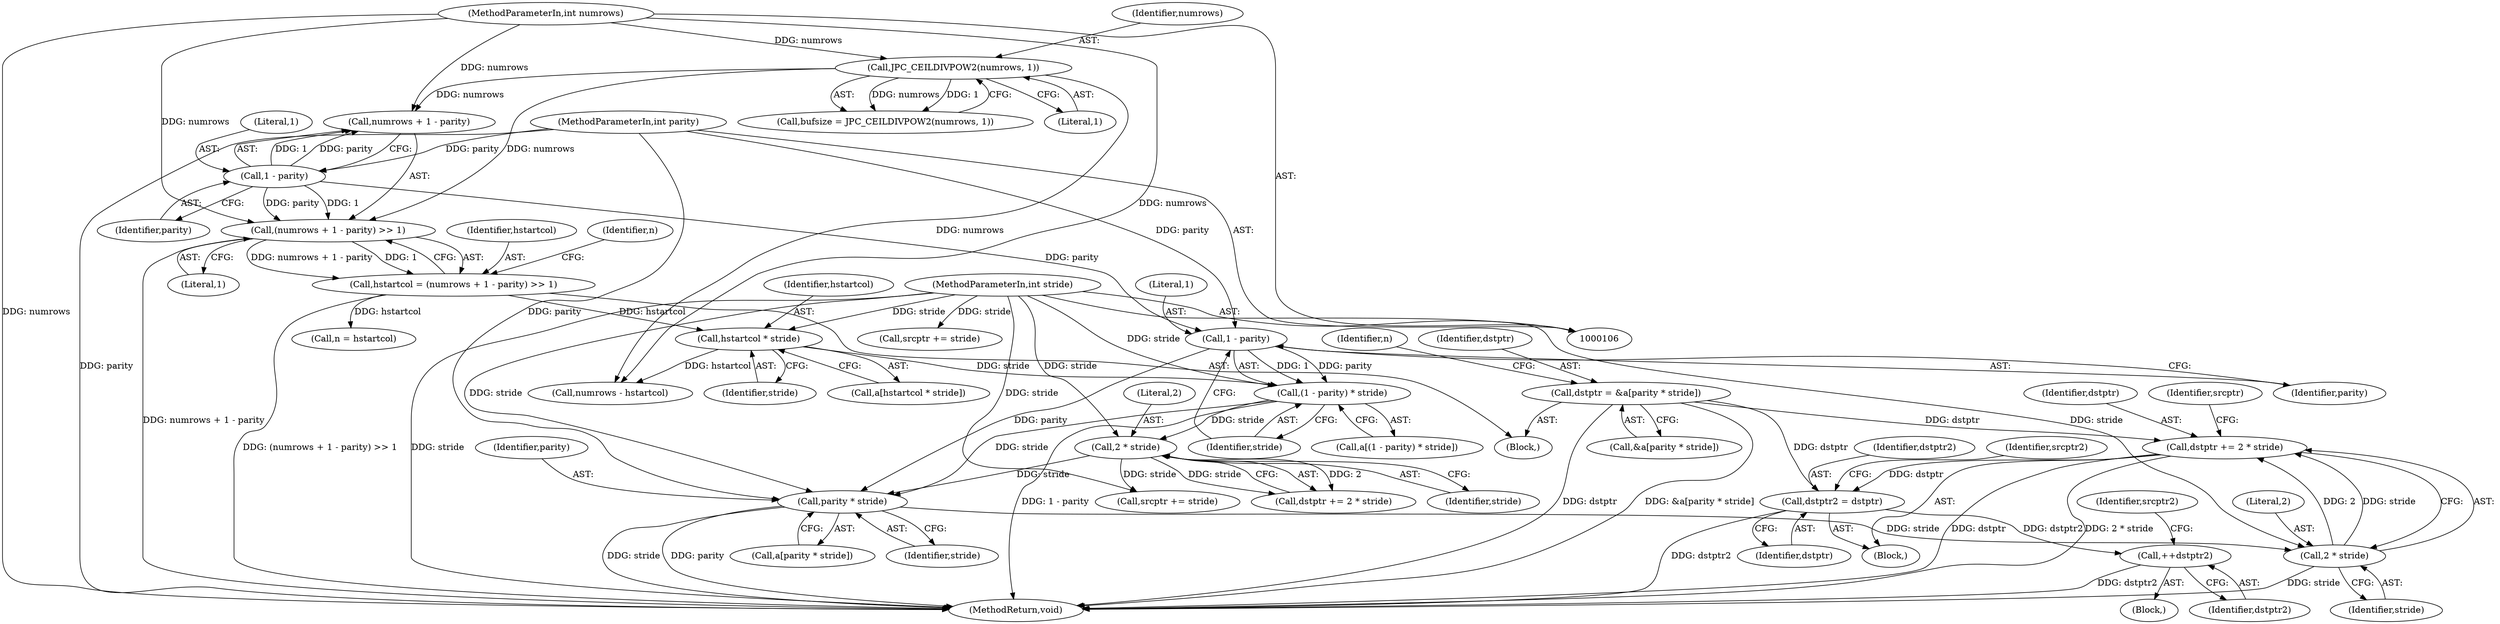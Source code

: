 digraph "0_jasper_4a59cfaf9ab3d48fca4a15c0d2674bf7138e3d1a@pointer" {
"1000286" [label="(Call,dstptr2 = dstptr)"];
"1000311" [label="(Call,dstptr += 2 * stride)"];
"1000313" [label="(Call,2 * stride)"];
"1000274" [label="(Call,parity * stride)"];
"1000218" [label="(Call,1 - parity)"];
"1000151" [label="(Call,1 - parity)"];
"1000110" [label="(MethodParameterIn,int parity)"];
"1000217" [label="(Call,(1 - parity) * stride)"];
"1000209" [label="(Call,hstartcol * stride)"];
"1000146" [label="(Call,hstartcol = (numrows + 1 - parity) >> 1)"];
"1000148" [label="(Call,(numrows + 1 - parity) >> 1)"];
"1000115" [label="(Call,JPC_CEILDIVPOW2(numrows, 1))"];
"1000108" [label="(MethodParameterIn,int numrows)"];
"1000109" [label="(MethodParameterIn,int stride)"];
"1000260" [label="(Call,2 * stride)"];
"1000269" [label="(Call,dstptr = &a[parity * stride])"];
"1000307" [label="(Call,++dstptr2)"];
"1000285" [label="(Block,)"];
"1000278" [label="(Identifier,n)"];
"1000326" [label="(MethodReturn,void)"];
"1000307" [label="(Call,++dstptr2)"];
"1000198" [label="(Call,srcptr += stride)"];
"1000287" [label="(Identifier,dstptr2)"];
"1000224" [label="(Call,numrows - hstartcol)"];
"1000315" [label="(Identifier,stride)"];
"1000220" [label="(Identifier,parity)"];
"1000221" [label="(Identifier,stride)"];
"1000258" [label="(Call,dstptr += 2 * stride)"];
"1000311" [label="(Call,dstptr += 2 * stride)"];
"1000314" [label="(Literal,2)"];
"1000151" [label="(Call,1 - parity)"];
"1000270" [label="(Identifier,dstptr)"];
"1000215" [label="(Call,a[(1 - parity) * stride])"];
"1000155" [label="(Call,n = hstartcol)"];
"1000301" [label="(Block,)"];
"1000111" [label="(Block,)"];
"1000109" [label="(MethodParameterIn,int stride)"];
"1000117" [label="(Literal,1)"];
"1000210" [label="(Identifier,hstartcol)"];
"1000286" [label="(Call,dstptr2 = dstptr)"];
"1000110" [label="(MethodParameterIn,int parity)"];
"1000113" [label="(Call,bufsize = JPC_CEILDIVPOW2(numrows, 1))"];
"1000219" [label="(Literal,1)"];
"1000156" [label="(Identifier,n)"];
"1000290" [label="(Identifier,srcptr2)"];
"1000271" [label="(Call,&a[parity * stride])"];
"1000148" [label="(Call,(numrows + 1 - parity) >> 1)"];
"1000147" [label="(Identifier,hstartcol)"];
"1000108" [label="(MethodParameterIn,int numrows)"];
"1000308" [label="(Identifier,dstptr2)"];
"1000312" [label="(Identifier,dstptr)"];
"1000211" [label="(Identifier,stride)"];
"1000146" [label="(Call,hstartcol = (numrows + 1 - parity) >> 1)"];
"1000217" [label="(Call,(1 - parity) * stride)"];
"1000153" [label="(Identifier,parity)"];
"1000207" [label="(Call,a[hstartcol * stride])"];
"1000275" [label="(Identifier,parity)"];
"1000149" [label="(Call,numrows + 1 - parity)"];
"1000269" [label="(Call,dstptr = &a[parity * stride])"];
"1000116" [label="(Identifier,numrows)"];
"1000272" [label="(Call,a[parity * stride])"];
"1000154" [label="(Literal,1)"];
"1000115" [label="(Call,JPC_CEILDIVPOW2(numrows, 1))"];
"1000263" [label="(Call,srcptr += stride)"];
"1000288" [label="(Identifier,dstptr)"];
"1000274" [label="(Call,parity * stride)"];
"1000313" [label="(Call,2 * stride)"];
"1000260" [label="(Call,2 * stride)"];
"1000152" [label="(Literal,1)"];
"1000276" [label="(Identifier,stride)"];
"1000218" [label="(Call,1 - parity)"];
"1000261" [label="(Literal,2)"];
"1000317" [label="(Identifier,srcptr)"];
"1000209" [label="(Call,hstartcol * stride)"];
"1000262" [label="(Identifier,stride)"];
"1000310" [label="(Identifier,srcptr2)"];
"1000286" -> "1000285"  [label="AST: "];
"1000286" -> "1000288"  [label="CFG: "];
"1000287" -> "1000286"  [label="AST: "];
"1000288" -> "1000286"  [label="AST: "];
"1000290" -> "1000286"  [label="CFG: "];
"1000286" -> "1000326"  [label="DDG: dstptr2"];
"1000311" -> "1000286"  [label="DDG: dstptr"];
"1000269" -> "1000286"  [label="DDG: dstptr"];
"1000286" -> "1000307"  [label="DDG: dstptr2"];
"1000311" -> "1000285"  [label="AST: "];
"1000311" -> "1000313"  [label="CFG: "];
"1000312" -> "1000311"  [label="AST: "];
"1000313" -> "1000311"  [label="AST: "];
"1000317" -> "1000311"  [label="CFG: "];
"1000311" -> "1000326"  [label="DDG: dstptr"];
"1000311" -> "1000326"  [label="DDG: 2 * stride"];
"1000313" -> "1000311"  [label="DDG: 2"];
"1000313" -> "1000311"  [label="DDG: stride"];
"1000269" -> "1000311"  [label="DDG: dstptr"];
"1000313" -> "1000315"  [label="CFG: "];
"1000314" -> "1000313"  [label="AST: "];
"1000315" -> "1000313"  [label="AST: "];
"1000313" -> "1000326"  [label="DDG: stride"];
"1000274" -> "1000313"  [label="DDG: stride"];
"1000109" -> "1000313"  [label="DDG: stride"];
"1000274" -> "1000272"  [label="AST: "];
"1000274" -> "1000276"  [label="CFG: "];
"1000275" -> "1000274"  [label="AST: "];
"1000276" -> "1000274"  [label="AST: "];
"1000272" -> "1000274"  [label="CFG: "];
"1000274" -> "1000326"  [label="DDG: parity"];
"1000274" -> "1000326"  [label="DDG: stride"];
"1000218" -> "1000274"  [label="DDG: parity"];
"1000110" -> "1000274"  [label="DDG: parity"];
"1000217" -> "1000274"  [label="DDG: stride"];
"1000109" -> "1000274"  [label="DDG: stride"];
"1000260" -> "1000274"  [label="DDG: stride"];
"1000218" -> "1000217"  [label="AST: "];
"1000218" -> "1000220"  [label="CFG: "];
"1000219" -> "1000218"  [label="AST: "];
"1000220" -> "1000218"  [label="AST: "];
"1000221" -> "1000218"  [label="CFG: "];
"1000218" -> "1000217"  [label="DDG: 1"];
"1000218" -> "1000217"  [label="DDG: parity"];
"1000151" -> "1000218"  [label="DDG: parity"];
"1000110" -> "1000218"  [label="DDG: parity"];
"1000151" -> "1000149"  [label="AST: "];
"1000151" -> "1000153"  [label="CFG: "];
"1000152" -> "1000151"  [label="AST: "];
"1000153" -> "1000151"  [label="AST: "];
"1000149" -> "1000151"  [label="CFG: "];
"1000151" -> "1000148"  [label="DDG: 1"];
"1000151" -> "1000148"  [label="DDG: parity"];
"1000151" -> "1000149"  [label="DDG: 1"];
"1000151" -> "1000149"  [label="DDG: parity"];
"1000110" -> "1000151"  [label="DDG: parity"];
"1000110" -> "1000106"  [label="AST: "];
"1000110" -> "1000326"  [label="DDG: parity"];
"1000217" -> "1000215"  [label="AST: "];
"1000217" -> "1000221"  [label="CFG: "];
"1000221" -> "1000217"  [label="AST: "];
"1000215" -> "1000217"  [label="CFG: "];
"1000217" -> "1000326"  [label="DDG: 1 - parity"];
"1000209" -> "1000217"  [label="DDG: stride"];
"1000109" -> "1000217"  [label="DDG: stride"];
"1000217" -> "1000260"  [label="DDG: stride"];
"1000209" -> "1000207"  [label="AST: "];
"1000209" -> "1000211"  [label="CFG: "];
"1000210" -> "1000209"  [label="AST: "];
"1000211" -> "1000209"  [label="AST: "];
"1000207" -> "1000209"  [label="CFG: "];
"1000146" -> "1000209"  [label="DDG: hstartcol"];
"1000109" -> "1000209"  [label="DDG: stride"];
"1000209" -> "1000224"  [label="DDG: hstartcol"];
"1000146" -> "1000111"  [label="AST: "];
"1000146" -> "1000148"  [label="CFG: "];
"1000147" -> "1000146"  [label="AST: "];
"1000148" -> "1000146"  [label="AST: "];
"1000156" -> "1000146"  [label="CFG: "];
"1000146" -> "1000326"  [label="DDG: (numrows + 1 - parity) >> 1"];
"1000148" -> "1000146"  [label="DDG: numrows + 1 - parity"];
"1000148" -> "1000146"  [label="DDG: 1"];
"1000146" -> "1000155"  [label="DDG: hstartcol"];
"1000148" -> "1000154"  [label="CFG: "];
"1000149" -> "1000148"  [label="AST: "];
"1000154" -> "1000148"  [label="AST: "];
"1000148" -> "1000326"  [label="DDG: numrows + 1 - parity"];
"1000115" -> "1000148"  [label="DDG: numrows"];
"1000108" -> "1000148"  [label="DDG: numrows"];
"1000115" -> "1000113"  [label="AST: "];
"1000115" -> "1000117"  [label="CFG: "];
"1000116" -> "1000115"  [label="AST: "];
"1000117" -> "1000115"  [label="AST: "];
"1000113" -> "1000115"  [label="CFG: "];
"1000115" -> "1000113"  [label="DDG: numrows"];
"1000115" -> "1000113"  [label="DDG: 1"];
"1000108" -> "1000115"  [label="DDG: numrows"];
"1000115" -> "1000149"  [label="DDG: numrows"];
"1000115" -> "1000224"  [label="DDG: numrows"];
"1000108" -> "1000106"  [label="AST: "];
"1000108" -> "1000326"  [label="DDG: numrows"];
"1000108" -> "1000149"  [label="DDG: numrows"];
"1000108" -> "1000224"  [label="DDG: numrows"];
"1000109" -> "1000106"  [label="AST: "];
"1000109" -> "1000326"  [label="DDG: stride"];
"1000109" -> "1000198"  [label="DDG: stride"];
"1000109" -> "1000260"  [label="DDG: stride"];
"1000109" -> "1000263"  [label="DDG: stride"];
"1000260" -> "1000258"  [label="AST: "];
"1000260" -> "1000262"  [label="CFG: "];
"1000261" -> "1000260"  [label="AST: "];
"1000262" -> "1000260"  [label="AST: "];
"1000258" -> "1000260"  [label="CFG: "];
"1000260" -> "1000258"  [label="DDG: 2"];
"1000260" -> "1000258"  [label="DDG: stride"];
"1000260" -> "1000263"  [label="DDG: stride"];
"1000269" -> "1000111"  [label="AST: "];
"1000269" -> "1000271"  [label="CFG: "];
"1000270" -> "1000269"  [label="AST: "];
"1000271" -> "1000269"  [label="AST: "];
"1000278" -> "1000269"  [label="CFG: "];
"1000269" -> "1000326"  [label="DDG: dstptr"];
"1000269" -> "1000326"  [label="DDG: &a[parity * stride]"];
"1000307" -> "1000301"  [label="AST: "];
"1000307" -> "1000308"  [label="CFG: "];
"1000308" -> "1000307"  [label="AST: "];
"1000310" -> "1000307"  [label="CFG: "];
"1000307" -> "1000326"  [label="DDG: dstptr2"];
}
